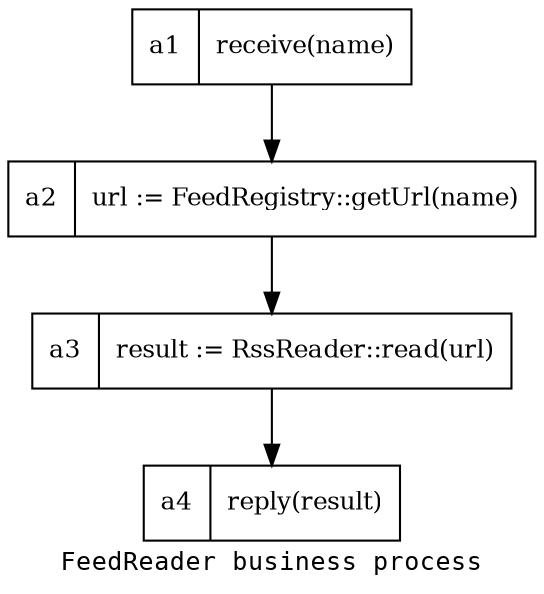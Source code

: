 digraph feed_reader_business {

  label="FeedReader business process";
  fontname="Courier";
  node [fontsize=12, shape="record"];
  fontsize=12;

  a1 [label="a1|receive(name)"];
  a2 [label="a2|url := FeedRegistry::getUrl(name)"];
  a3 [label="a3|result := RssReader::read(url)"];
  a4 [label="a4|reply(result)"];

  a1 -> a2;
  a2 -> a3;
  a3 -> a4;


}